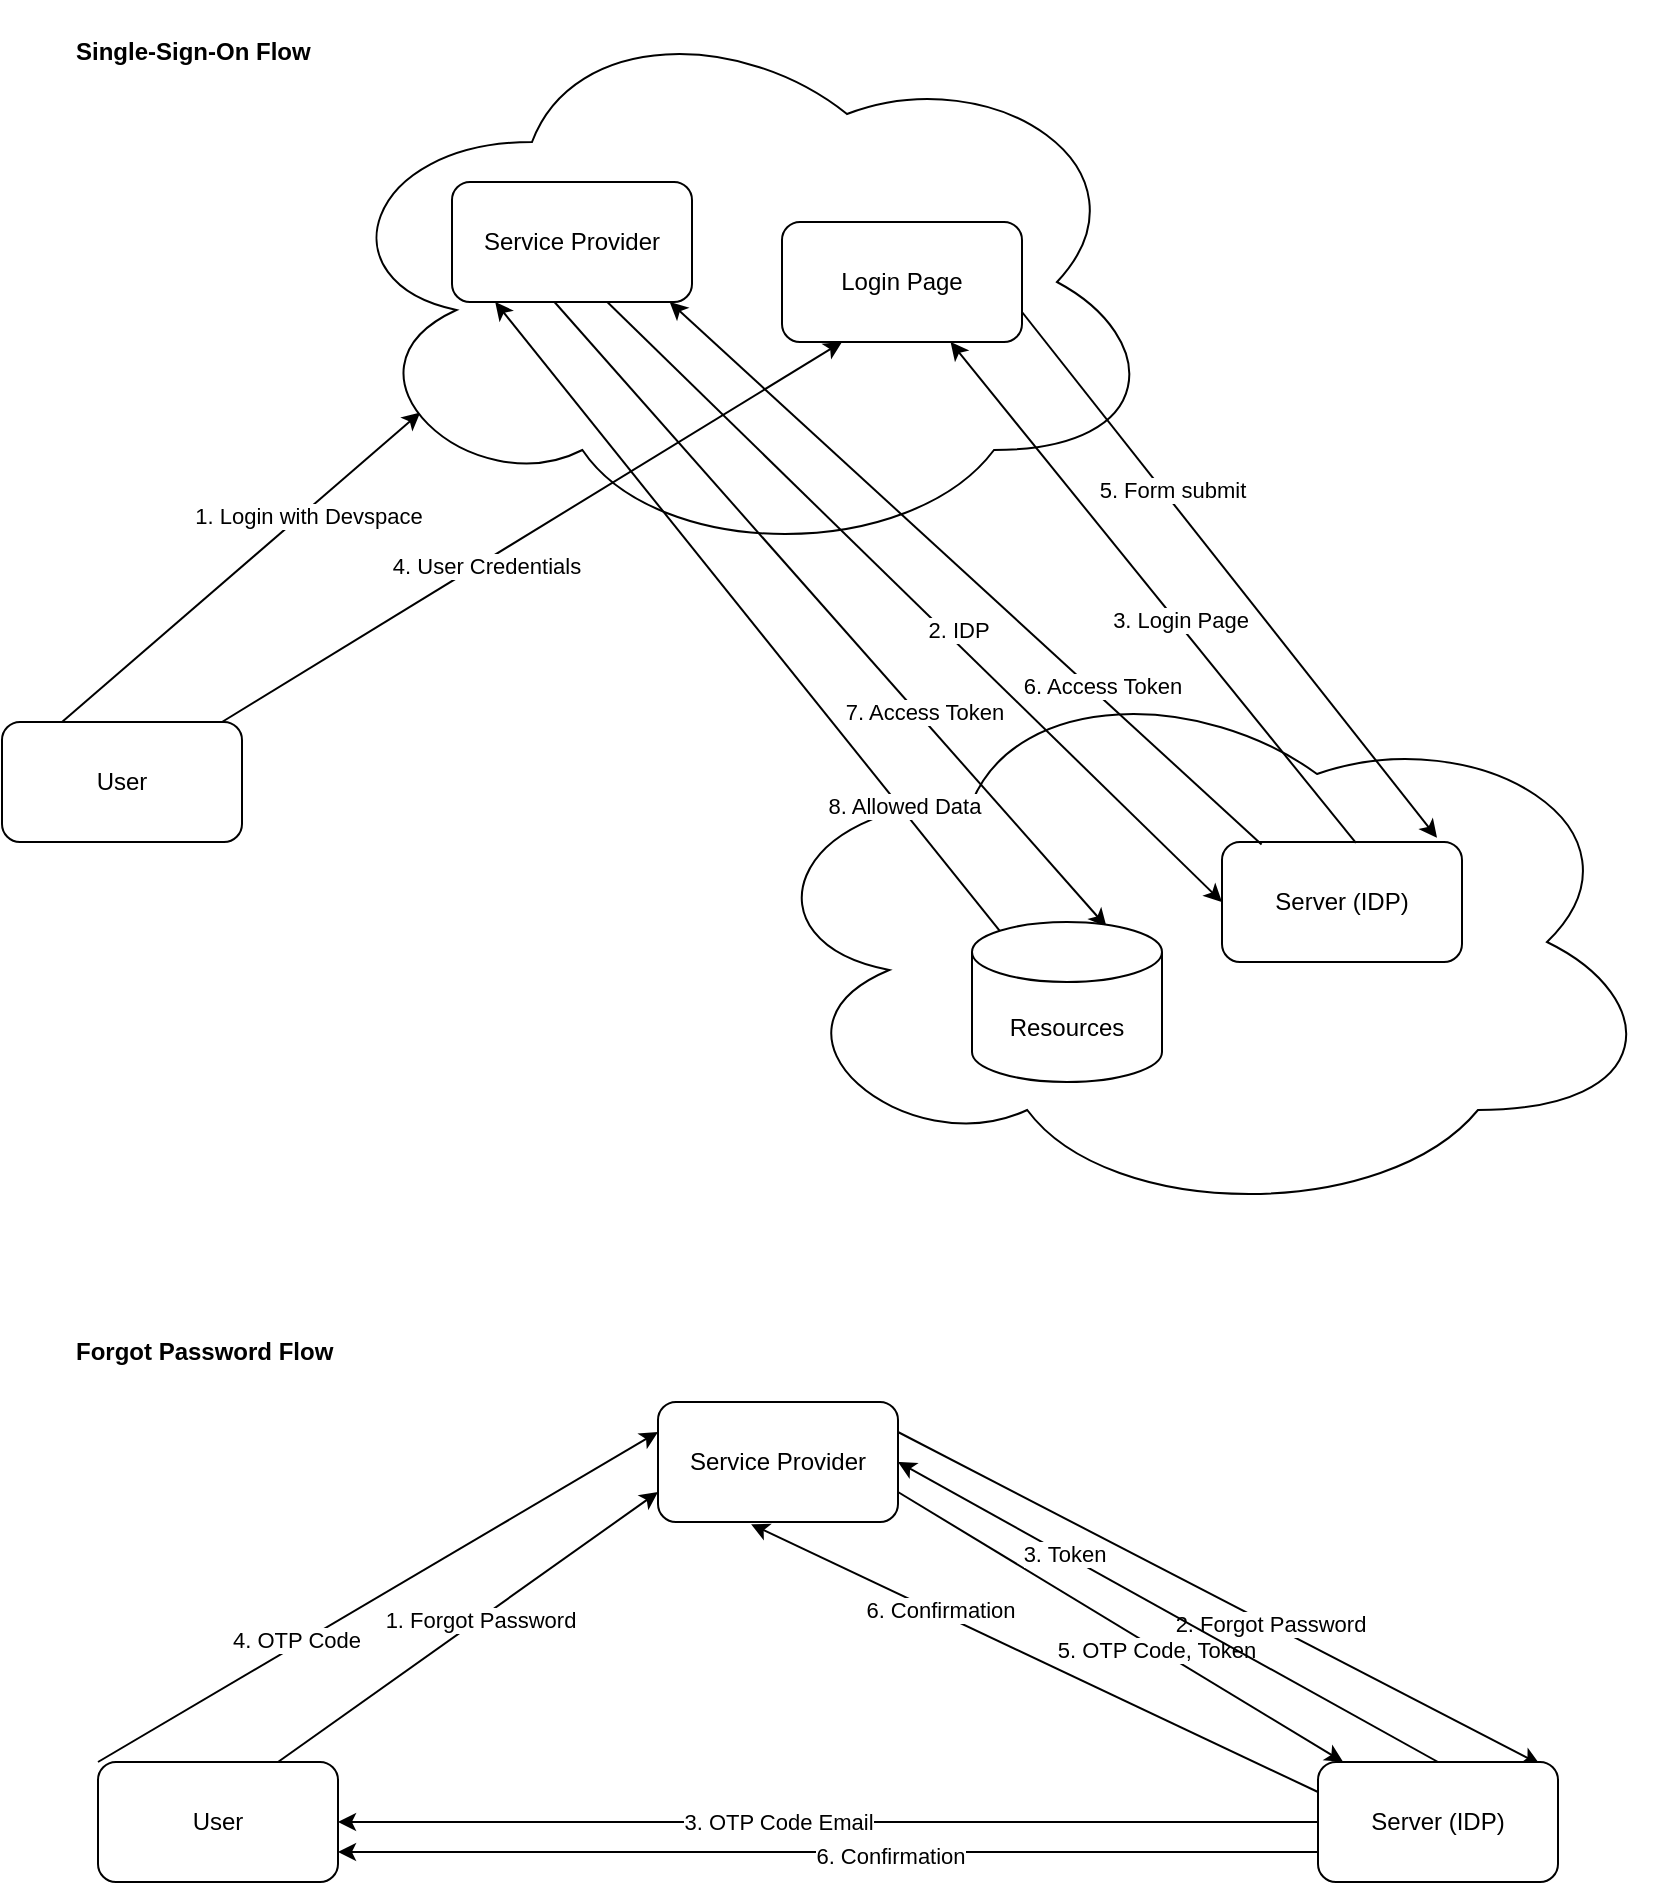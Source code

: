 <mxfile>
    <diagram id="vk2LFdKbqIYQKw7MkTlP" name="Page-1">
        <mxGraphModel dx="1106" dy="544" grid="1" gridSize="10" guides="1" tooltips="1" connect="1" arrows="1" fold="1" page="1" pageScale="1" pageWidth="850" pageHeight="1100" background="#ffffff" math="0" shadow="0">
            <root>
                <mxCell id="0"/>
                <mxCell id="1" parent="0"/>
                <mxCell id="27" value="" style="ellipse;shape=cloud;whiteSpace=wrap;html=1;rounded=1;" parent="1" vertex="1">
                    <mxGeometry x="382" y="360" width="460" height="280" as="geometry"/>
                </mxCell>
                <mxCell id="2" value="Server (IDP)" style="rounded=1;whiteSpace=wrap;html=1;" parent="1" vertex="1">
                    <mxGeometry x="622" y="450" width="120" height="60" as="geometry"/>
                </mxCell>
                <mxCell id="6" style="edgeStyle=none;html=1;exitX=0.25;exitY=0;exitDx=0;exitDy=0;entryX=0.117;entryY=0.733;entryDx=0;entryDy=0;entryPerimeter=0;rounded=1;" parent="1" source="4" target="5" edge="1">
                    <mxGeometry relative="1" as="geometry"/>
                </mxCell>
                <mxCell id="7" value="1. Login with Devspace" style="edgeLabel;html=1;align=center;verticalAlign=middle;resizable=0;points=[];rounded=1;" parent="6" vertex="1" connectable="0">
                    <mxGeometry x="0.353" y="-2" relative="1" as="geometry">
                        <mxPoint as="offset"/>
                    </mxGeometry>
                </mxCell>
                <mxCell id="4" value="User" style="rounded=1;whiteSpace=wrap;html=1;" parent="1" vertex="1">
                    <mxGeometry x="12" y="390" width="120" height="60" as="geometry"/>
                </mxCell>
                <mxCell id="5" value="" style="ellipse;shape=cloud;whiteSpace=wrap;html=1;rounded=1;" parent="1" vertex="1">
                    <mxGeometry x="172" y="30" width="420" height="280" as="geometry"/>
                </mxCell>
                <mxCell id="9" style="edgeStyle=none;html=1;exitX=0.647;exitY=1;exitDx=0;exitDy=0;exitPerimeter=0;entryX=0;entryY=0.5;entryDx=0;entryDy=0;rounded=1;" parent="1" source="3" target="2" edge="1">
                    <mxGeometry relative="1" as="geometry">
                        <mxPoint x="602" y="440" as="targetPoint"/>
                    </mxGeometry>
                </mxCell>
                <mxCell id="10" value="2. IDP" style="edgeLabel;html=1;align=center;verticalAlign=middle;resizable=0;points=[];rounded=1;" parent="9" vertex="1" connectable="0">
                    <mxGeometry x="0.544" y="1" relative="1" as="geometry">
                        <mxPoint x="-63" y="-67" as="offset"/>
                    </mxGeometry>
                </mxCell>
                <mxCell id="20" style="edgeStyle=none;html=1;exitX=0.427;exitY=1;exitDx=0;exitDy=0;entryX=0.708;entryY=0.03;entryDx=0;entryDy=0;entryPerimeter=0;exitPerimeter=0;rounded=1;" parent="1" source="3" target="19" edge="1">
                    <mxGeometry relative="1" as="geometry"/>
                </mxCell>
                <mxCell id="21" value="7. Access Token" style="edgeLabel;html=1;align=center;verticalAlign=middle;resizable=0;points=[];rounded=1;" parent="20" vertex="1" connectable="0">
                    <mxGeometry x="0.325" y="3" relative="1" as="geometry">
                        <mxPoint as="offset"/>
                    </mxGeometry>
                </mxCell>
                <mxCell id="3" value="Service Provider" style="rounded=1;whiteSpace=wrap;html=1;" parent="1" vertex="1">
                    <mxGeometry x="237" y="120" width="120" height="60" as="geometry"/>
                </mxCell>
                <mxCell id="8" value="Login Page" style="rounded=1;whiteSpace=wrap;html=1;" parent="1" vertex="1">
                    <mxGeometry x="402" y="140" width="120" height="60" as="geometry"/>
                </mxCell>
                <mxCell id="11" style="edgeStyle=none;html=1;exitX=0.558;exitY=0.007;exitDx=0;exitDy=0;exitPerimeter=0;rounded=1;" parent="1" source="2" target="8" edge="1">
                    <mxGeometry relative="1" as="geometry"/>
                </mxCell>
                <mxCell id="12" value="3. Login Page" style="edgeLabel;html=1;align=center;verticalAlign=middle;resizable=0;points=[];rounded=1;" parent="11" vertex="1" connectable="0">
                    <mxGeometry x="-0.115" y="-1" relative="1" as="geometry">
                        <mxPoint x="1" as="offset"/>
                    </mxGeometry>
                </mxCell>
                <mxCell id="13" style="edgeStyle=none;html=1;entryX=0.25;entryY=1;entryDx=0;entryDy=0;rounded=1;" parent="1" target="8" edge="1">
                    <mxGeometry relative="1" as="geometry">
                        <mxPoint x="122" y="390" as="sourcePoint"/>
                    </mxGeometry>
                </mxCell>
                <mxCell id="14" value="4. User Credentials" style="edgeLabel;html=1;align=center;verticalAlign=middle;resizable=0;points=[];rounded=1;" parent="13" vertex="1" connectable="0">
                    <mxGeometry x="-0.158" y="-2" relative="1" as="geometry">
                        <mxPoint as="offset"/>
                    </mxGeometry>
                </mxCell>
                <mxCell id="15" style="edgeStyle=none;html=1;exitX=1;exitY=0.75;exitDx=0;exitDy=0;entryX=0.896;entryY=-0.035;entryDx=0;entryDy=0;entryPerimeter=0;rounded=1;" parent="1" source="8" target="2" edge="1">
                    <mxGeometry relative="1" as="geometry">
                        <mxPoint x="652" y="400" as="targetPoint"/>
                    </mxGeometry>
                </mxCell>
                <mxCell id="16" value="5. Form submit" style="edgeLabel;html=1;align=center;verticalAlign=middle;resizable=0;points=[];rounded=1;" parent="15" vertex="1" connectable="0">
                    <mxGeometry x="-0.323" y="1" relative="1" as="geometry">
                        <mxPoint x="4" as="offset"/>
                    </mxGeometry>
                </mxCell>
                <mxCell id="17" style="edgeStyle=none;html=1;exitX=0.165;exitY=0.02;exitDx=0;exitDy=0;exitPerimeter=0;entryX=0.907;entryY=1;entryDx=0;entryDy=0;entryPerimeter=0;rounded=1;" parent="1" source="2" target="3" edge="1">
                    <mxGeometry relative="1" as="geometry">
                        <mxPoint x="582" y="410" as="sourcePoint"/>
                    </mxGeometry>
                </mxCell>
                <mxCell id="18" value="6. Access Token" style="edgeLabel;html=1;align=center;verticalAlign=middle;resizable=0;points=[];rounded=1;" parent="17" vertex="1" connectable="0">
                    <mxGeometry x="-0.5" y="-1" relative="1" as="geometry">
                        <mxPoint x="-7" y="-11" as="offset"/>
                    </mxGeometry>
                </mxCell>
                <mxCell id="22" style="edgeStyle=none;html=1;exitX=0.145;exitY=0;exitDx=0;exitDy=4.35;exitPerimeter=0;entryX=0.18;entryY=1;entryDx=0;entryDy=0;entryPerimeter=0;rounded=1;" parent="1" source="19" target="3" edge="1">
                    <mxGeometry relative="1" as="geometry">
                        <mxPoint x="282" y="180" as="targetPoint"/>
                    </mxGeometry>
                </mxCell>
                <mxCell id="26" value="8. Allowed Data" style="edgeLabel;html=1;align=center;verticalAlign=middle;resizable=0;points=[];rounded=1;" parent="22" vertex="1" connectable="0">
                    <mxGeometry x="-0.612" y="-1" relative="1" as="geometry">
                        <mxPoint y="-1" as="offset"/>
                    </mxGeometry>
                </mxCell>
                <mxCell id="19" value="Resources" style="shape=cylinder3;whiteSpace=wrap;html=1;boundedLbl=1;backgroundOutline=1;size=15;rounded=1;" parent="1" vertex="1">
                    <mxGeometry x="497" y="490" width="95" height="80" as="geometry"/>
                </mxCell>
                <mxCell id="30" style="edgeStyle=none;html=1;exitX=0.75;exitY=0;exitDx=0;exitDy=0;entryX=0;entryY=0.75;entryDx=0;entryDy=0;" edge="1" parent="1" source="28" target="29">
                    <mxGeometry relative="1" as="geometry"/>
                </mxCell>
                <mxCell id="31" value="1. Forgot Password" style="edgeLabel;html=1;align=center;verticalAlign=middle;resizable=0;points=[];" vertex="1" connectable="0" parent="30">
                    <mxGeometry x="0.132" y="-2" relative="1" as="geometry">
                        <mxPoint x="-8" y="4" as="offset"/>
                    </mxGeometry>
                </mxCell>
                <mxCell id="39" style="edgeStyle=none;html=1;exitX=0;exitY=0;exitDx=0;exitDy=0;entryX=0;entryY=0.25;entryDx=0;entryDy=0;" edge="1" parent="1" source="28" target="29">
                    <mxGeometry relative="1" as="geometry"/>
                </mxCell>
                <mxCell id="40" value="4. OTP Code" style="edgeLabel;html=1;align=center;verticalAlign=middle;resizable=0;points=[];" vertex="1" connectable="0" parent="39">
                    <mxGeometry x="-0.283" y="2" relative="1" as="geometry">
                        <mxPoint x="-1" as="offset"/>
                    </mxGeometry>
                </mxCell>
                <mxCell id="28" value="User" style="rounded=1;whiteSpace=wrap;html=1;" vertex="1" parent="1">
                    <mxGeometry x="60" y="910" width="120" height="60" as="geometry"/>
                </mxCell>
                <mxCell id="33" style="edgeStyle=none;html=1;entryX=0.924;entryY=0.019;entryDx=0;entryDy=0;entryPerimeter=0;exitX=1;exitY=0.25;exitDx=0;exitDy=0;" edge="1" parent="1" source="29" target="32">
                    <mxGeometry relative="1" as="geometry">
                        <mxPoint x="460" y="740" as="sourcePoint"/>
                    </mxGeometry>
                </mxCell>
                <mxCell id="34" value="2. Forgot Password" style="edgeLabel;html=1;align=center;verticalAlign=middle;resizable=0;points=[];" vertex="1" connectable="0" parent="33">
                    <mxGeometry x="0.157" relative="1" as="geometry">
                        <mxPoint as="offset"/>
                    </mxGeometry>
                </mxCell>
                <mxCell id="41" style="edgeStyle=none;html=1;exitX=1;exitY=0.75;exitDx=0;exitDy=0;entryX=0.105;entryY=0;entryDx=0;entryDy=0;entryPerimeter=0;" edge="1" parent="1" source="29" target="32">
                    <mxGeometry relative="1" as="geometry"/>
                </mxCell>
                <mxCell id="42" value="5. OTP Code, Token" style="edgeLabel;html=1;align=center;verticalAlign=middle;resizable=0;points=[];" vertex="1" connectable="0" parent="41">
                    <mxGeometry x="0.164" relative="1" as="geometry">
                        <mxPoint x="-1" as="offset"/>
                    </mxGeometry>
                </mxCell>
                <mxCell id="29" value="Service Provider" style="rounded=1;whiteSpace=wrap;html=1;" vertex="1" parent="1">
                    <mxGeometry x="340" y="730" width="120" height="60" as="geometry"/>
                </mxCell>
                <mxCell id="35" style="edgeStyle=none;html=1;entryX=1;entryY=0.5;entryDx=0;entryDy=0;exitX=0.5;exitY=0;exitDx=0;exitDy=0;" edge="1" parent="1" source="32" target="29">
                    <mxGeometry relative="1" as="geometry">
                        <mxPoint x="700" y="900" as="sourcePoint"/>
                    </mxGeometry>
                </mxCell>
                <mxCell id="36" value="3. Token" style="edgeLabel;html=1;align=center;verticalAlign=middle;resizable=0;points=[];" vertex="1" connectable="0" parent="35">
                    <mxGeometry x="0.391" y="-1" relative="1" as="geometry">
                        <mxPoint y="1" as="offset"/>
                    </mxGeometry>
                </mxCell>
                <mxCell id="37" style="edgeStyle=none;html=1;exitX=0;exitY=0.5;exitDx=0;exitDy=0;entryX=1;entryY=0.5;entryDx=0;entryDy=0;" edge="1" parent="1" source="32" target="28">
                    <mxGeometry relative="1" as="geometry"/>
                </mxCell>
                <mxCell id="38" value="3. OTP Code Email" style="edgeLabel;html=1;align=center;verticalAlign=middle;resizable=0;points=[];" vertex="1" connectable="0" parent="37">
                    <mxGeometry x="0.199" y="-3" relative="1" as="geometry">
                        <mxPoint x="24" y="3" as="offset"/>
                    </mxGeometry>
                </mxCell>
                <mxCell id="45" style="edgeStyle=none;html=1;exitX=0;exitY=0.25;exitDx=0;exitDy=0;entryX=0.388;entryY=1.019;entryDx=0;entryDy=0;entryPerimeter=0;" edge="1" parent="1" source="32" target="29">
                    <mxGeometry relative="1" as="geometry">
                        <mxPoint x="400" y="790" as="targetPoint"/>
                    </mxGeometry>
                </mxCell>
                <mxCell id="46" value="6. Confirmation" style="edgeLabel;html=1;align=center;verticalAlign=middle;resizable=0;points=[];" vertex="1" connectable="0" parent="45">
                    <mxGeometry x="0.345" y="-1" relative="1" as="geometry">
                        <mxPoint x="1" as="offset"/>
                    </mxGeometry>
                </mxCell>
                <mxCell id="47" style="edgeStyle=none;html=1;exitX=0;exitY=0.75;exitDx=0;exitDy=0;entryX=1;entryY=0.75;entryDx=0;entryDy=0;" edge="1" parent="1" source="32" target="28">
                    <mxGeometry relative="1" as="geometry"/>
                </mxCell>
                <mxCell id="48" value="6. Confirmation" style="edgeLabel;html=1;align=center;verticalAlign=middle;resizable=0;points=[];" vertex="1" connectable="0" parent="47">
                    <mxGeometry x="-0.122" y="2" relative="1" as="geometry">
                        <mxPoint x="1" as="offset"/>
                    </mxGeometry>
                </mxCell>
                <mxCell id="32" value="Server (IDP)" style="rounded=1;whiteSpace=wrap;html=1;" vertex="1" parent="1">
                    <mxGeometry x="670" y="910" width="120" height="60" as="geometry"/>
                </mxCell>
                <mxCell id="43" value="Forgot Password Flow" style="text;html=1;strokeColor=none;fillColor=none;align=left;verticalAlign=middle;whiteSpace=wrap;rounded=0;fontStyle=1" vertex="1" parent="1">
                    <mxGeometry x="47" y="690" width="133" height="30" as="geometry"/>
                </mxCell>
                <mxCell id="44" value="Single-Sign-On Flow" style="text;html=1;strokeColor=none;fillColor=none;align=left;verticalAlign=middle;whiteSpace=wrap;rounded=0;fontStyle=1" vertex="1" parent="1">
                    <mxGeometry x="47" y="40" width="133" height="30" as="geometry"/>
                </mxCell>
            </root>
        </mxGraphModel>
    </diagram>
</mxfile>